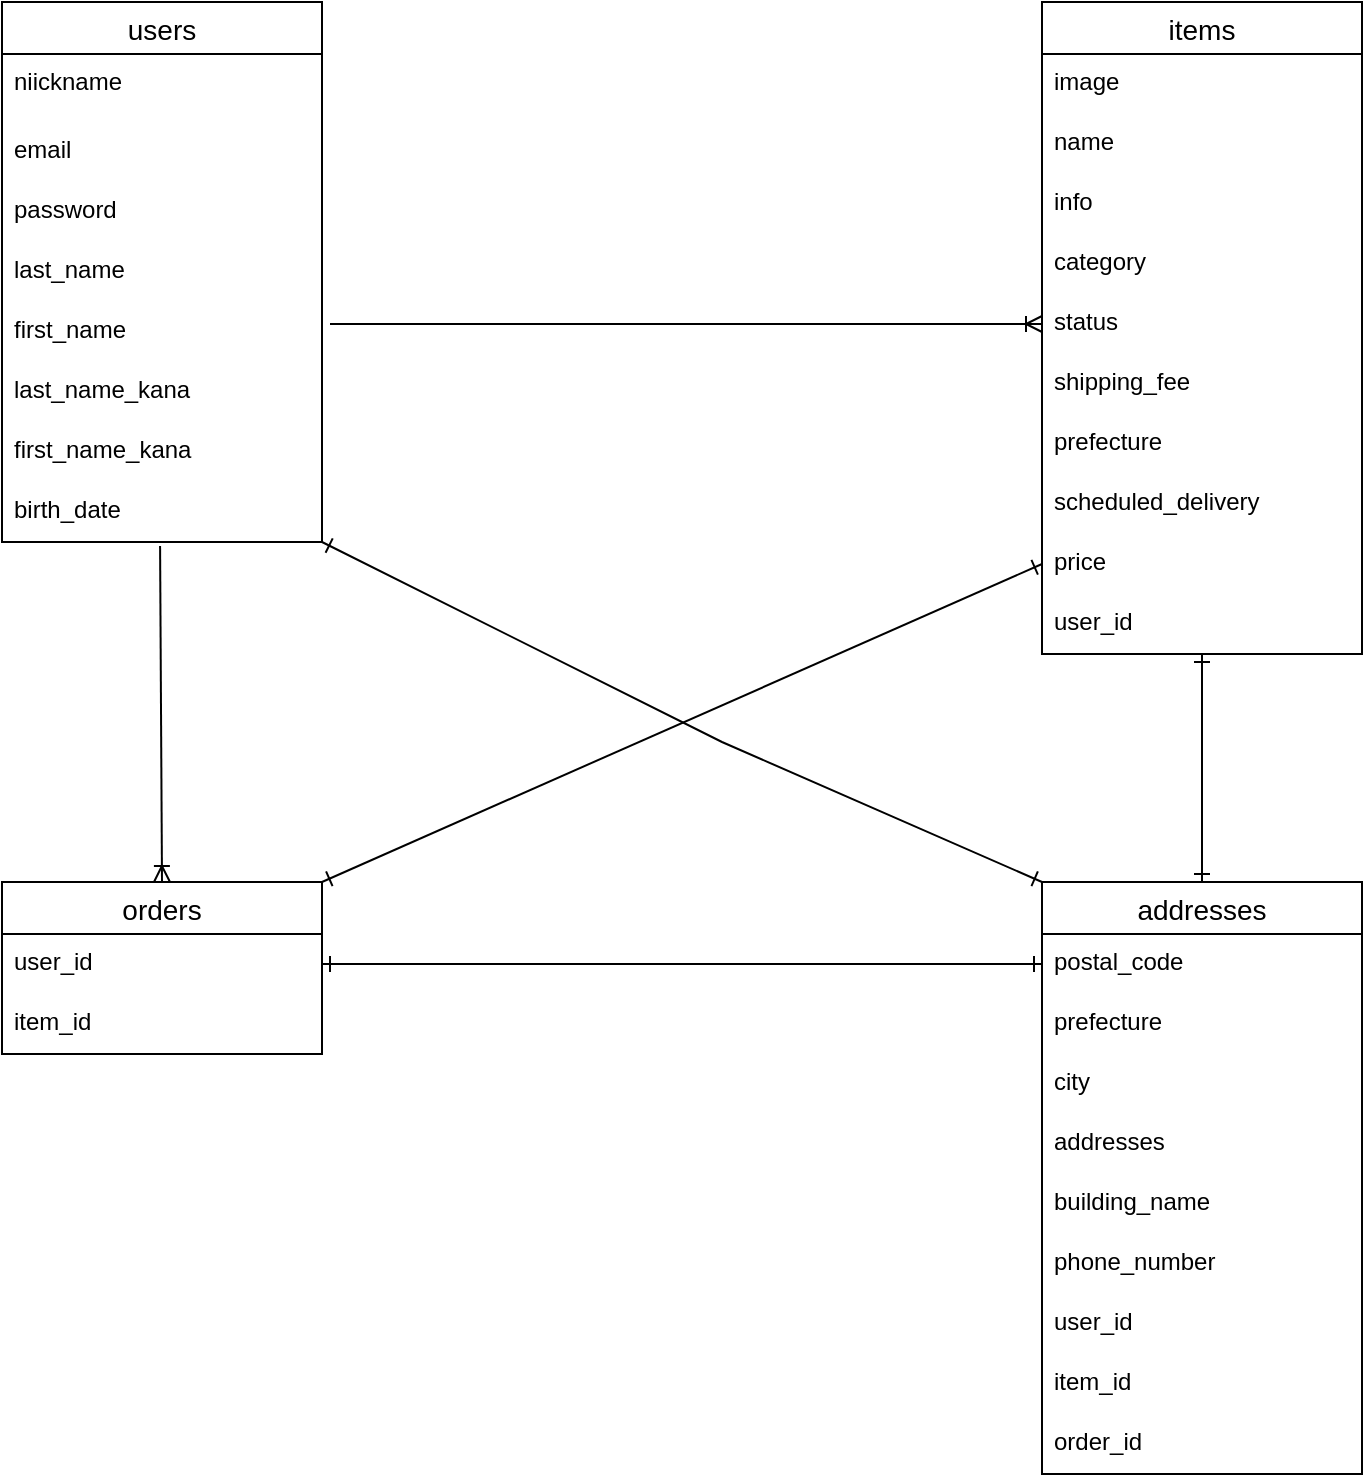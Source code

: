 <mxfile>
    <diagram id="-z1r_6T-mbnIagao4g7O" name="ページ1">
        <mxGraphModel dx="711" dy="599" grid="1" gridSize="10" guides="1" tooltips="1" connect="1" arrows="1" fold="1" page="1" pageScale="1" pageWidth="827" pageHeight="1169" math="0" shadow="0">
            <root>
                <mxCell id="0"/>
                <mxCell id="1" parent="0"/>
                <mxCell id="2" value="users" style="swimlane;fontStyle=0;childLayout=stackLayout;horizontal=1;startSize=26;horizontalStack=0;resizeParent=1;resizeParentMax=0;resizeLast=0;collapsible=1;marginBottom=0;align=center;fontSize=14;" parent="1" vertex="1">
                    <mxGeometry x="40" y="40" width="160" height="270" as="geometry"/>
                </mxCell>
                <mxCell id="4" value="niickname&#10;" style="text;strokeColor=none;fillColor=none;spacingLeft=4;spacingRight=4;overflow=hidden;rotatable=0;points=[[0,0.5],[1,0.5]];portConstraint=eastwest;fontSize=12;" parent="2" vertex="1">
                    <mxGeometry y="26" width="160" height="34" as="geometry"/>
                </mxCell>
                <mxCell id="8" value="email" style="text;strokeColor=none;fillColor=none;spacingLeft=4;spacingRight=4;overflow=hidden;rotatable=0;points=[[0,0.5],[1,0.5]];portConstraint=eastwest;fontSize=12;" parent="2" vertex="1">
                    <mxGeometry y="60" width="160" height="30" as="geometry"/>
                </mxCell>
                <mxCell id="7" value="password" style="text;strokeColor=none;fillColor=none;spacingLeft=4;spacingRight=4;overflow=hidden;rotatable=0;points=[[0,0.5],[1,0.5]];portConstraint=eastwest;fontSize=12;" parent="2" vertex="1">
                    <mxGeometry y="90" width="160" height="30" as="geometry"/>
                </mxCell>
                <mxCell id="9" value="last_name" style="text;strokeColor=none;fillColor=none;spacingLeft=4;spacingRight=4;overflow=hidden;rotatable=0;points=[[0,0.5],[1,0.5]];portConstraint=eastwest;fontSize=12;" parent="2" vertex="1">
                    <mxGeometry y="120" width="160" height="30" as="geometry"/>
                </mxCell>
                <mxCell id="10" value="first_name" style="text;strokeColor=none;fillColor=none;spacingLeft=4;spacingRight=4;overflow=hidden;rotatable=0;points=[[0,0.5],[1,0.5]];portConstraint=eastwest;fontSize=12;" parent="2" vertex="1">
                    <mxGeometry y="150" width="160" height="30" as="geometry"/>
                </mxCell>
                <mxCell id="12" value="last_name_kana" style="text;strokeColor=none;fillColor=none;spacingLeft=4;spacingRight=4;overflow=hidden;rotatable=0;points=[[0,0.5],[1,0.5]];portConstraint=eastwest;fontSize=12;" parent="2" vertex="1">
                    <mxGeometry y="180" width="160" height="30" as="geometry"/>
                </mxCell>
                <mxCell id="11" value="first_name_kana" style="text;strokeColor=none;fillColor=none;spacingLeft=4;spacingRight=4;overflow=hidden;rotatable=0;points=[[0,0.5],[1,0.5]];portConstraint=eastwest;fontSize=12;" parent="2" vertex="1">
                    <mxGeometry y="210" width="160" height="30" as="geometry"/>
                </mxCell>
                <mxCell id="13" value="birth_date" style="text;strokeColor=none;fillColor=none;spacingLeft=4;spacingRight=4;overflow=hidden;rotatable=0;points=[[0,0.5],[1,0.5]];portConstraint=eastwest;fontSize=12;" parent="2" vertex="1">
                    <mxGeometry y="240" width="160" height="30" as="geometry"/>
                </mxCell>
                <mxCell id="27" value="items" style="swimlane;fontStyle=0;childLayout=stackLayout;horizontal=1;startSize=26;horizontalStack=0;resizeParent=1;resizeParentMax=0;resizeLast=0;collapsible=1;marginBottom=0;align=center;fontSize=14;" parent="1" vertex="1">
                    <mxGeometry x="560" y="40" width="160" height="326" as="geometry"/>
                </mxCell>
                <mxCell id="28" value="image" style="text;strokeColor=none;fillColor=none;spacingLeft=4;spacingRight=4;overflow=hidden;rotatable=0;points=[[0,0.5],[1,0.5]];portConstraint=eastwest;fontSize=12;" parent="27" vertex="1">
                    <mxGeometry y="26" width="160" height="30" as="geometry"/>
                </mxCell>
                <mxCell id="29" value="name" style="text;strokeColor=none;fillColor=none;spacingLeft=4;spacingRight=4;overflow=hidden;rotatable=0;points=[[0,0.5],[1,0.5]];portConstraint=eastwest;fontSize=12;" parent="27" vertex="1">
                    <mxGeometry y="56" width="160" height="30" as="geometry"/>
                </mxCell>
                <mxCell id="33" value="info" style="text;strokeColor=none;fillColor=none;spacingLeft=4;spacingRight=4;overflow=hidden;rotatable=0;points=[[0,0.5],[1,0.5]];portConstraint=eastwest;fontSize=12;" parent="27" vertex="1">
                    <mxGeometry y="86" width="160" height="30" as="geometry"/>
                </mxCell>
                <mxCell id="36" value="category" style="text;strokeColor=none;fillColor=none;spacingLeft=4;spacingRight=4;overflow=hidden;rotatable=0;points=[[0,0.5],[1,0.5]];portConstraint=eastwest;fontSize=12;" parent="27" vertex="1">
                    <mxGeometry y="116" width="160" height="30" as="geometry"/>
                </mxCell>
                <mxCell id="34" value="status" style="text;strokeColor=none;fillColor=none;spacingLeft=4;spacingRight=4;overflow=hidden;rotatable=0;points=[[0,0.5],[1,0.5]];portConstraint=eastwest;fontSize=12;" parent="27" vertex="1">
                    <mxGeometry y="146" width="160" height="30" as="geometry"/>
                </mxCell>
                <mxCell id="37" value="shipping_fee" style="text;strokeColor=none;fillColor=none;spacingLeft=4;spacingRight=4;overflow=hidden;rotatable=0;points=[[0,0.5],[1,0.5]];portConstraint=eastwest;fontSize=12;" parent="27" vertex="1">
                    <mxGeometry y="176" width="160" height="30" as="geometry"/>
                </mxCell>
                <mxCell id="32" value="prefecture" style="text;strokeColor=none;fillColor=none;spacingLeft=4;spacingRight=4;overflow=hidden;rotatable=0;points=[[0,0.5],[1,0.5]];portConstraint=eastwest;fontSize=12;" parent="27" vertex="1">
                    <mxGeometry y="206" width="160" height="30" as="geometry"/>
                </mxCell>
                <mxCell id="31" value="scheduled_delivery" style="text;strokeColor=none;fillColor=none;spacingLeft=4;spacingRight=4;overflow=hidden;rotatable=0;points=[[0,0.5],[1,0.5]];portConstraint=eastwest;fontSize=12;" parent="27" vertex="1">
                    <mxGeometry y="236" width="160" height="30" as="geometry"/>
                </mxCell>
                <mxCell id="30" value="price" style="text;strokeColor=none;fillColor=none;spacingLeft=4;spacingRight=4;overflow=hidden;rotatable=0;points=[[0,0.5],[1,0.5]];portConstraint=eastwest;fontSize=12;" parent="27" vertex="1">
                    <mxGeometry y="266" width="160" height="30" as="geometry"/>
                </mxCell>
                <mxCell id="60" value="user_id" style="text;strokeColor=none;fillColor=none;spacingLeft=4;spacingRight=4;overflow=hidden;rotatable=0;points=[[0,0.5],[1,0.5]];portConstraint=eastwest;fontSize=12;" parent="27" vertex="1">
                    <mxGeometry y="296" width="160" height="30" as="geometry"/>
                </mxCell>
                <mxCell id="42" value="orders" style="swimlane;fontStyle=0;childLayout=stackLayout;horizontal=1;startSize=26;horizontalStack=0;resizeParent=1;resizeParentMax=0;resizeLast=0;collapsible=1;marginBottom=0;align=center;fontSize=14;" parent="1" vertex="1">
                    <mxGeometry x="40" y="480" width="160" height="86" as="geometry"/>
                </mxCell>
                <mxCell id="61" value="user_id" style="text;strokeColor=none;fillColor=none;spacingLeft=4;spacingRight=4;overflow=hidden;rotatable=0;points=[[0,0.5],[1,0.5]];portConstraint=eastwest;fontSize=12;" parent="42" vertex="1">
                    <mxGeometry y="26" width="160" height="30" as="geometry"/>
                </mxCell>
                <mxCell id="63" value="item_id" style="text;strokeColor=none;fillColor=none;spacingLeft=4;spacingRight=4;overflow=hidden;rotatable=0;points=[[0,0.5],[1,0.5]];portConstraint=eastwest;fontSize=12;" parent="42" vertex="1">
                    <mxGeometry y="56" width="160" height="30" as="geometry"/>
                </mxCell>
                <mxCell id="54" value="" style="edgeStyle=entityRelationEdgeStyle;fontSize=12;html=1;endArrow=ERoneToMany;entryX=0;entryY=0.5;entryDx=0;entryDy=0;" parent="1" target="34" edge="1">
                    <mxGeometry width="100" height="100" relative="1" as="geometry">
                        <mxPoint x="204" y="201" as="sourcePoint"/>
                        <mxPoint x="550" y="150" as="targetPoint"/>
                    </mxGeometry>
                </mxCell>
                <mxCell id="55" value="" style="fontSize=12;html=1;endArrow=ERone;startArrow=ERone;rounded=0;endFill=0;startFill=0;exitX=1;exitY=0;exitDx=0;exitDy=0;entryX=0;entryY=0.5;entryDx=0;entryDy=0;" parent="1" source="42" edge="1" target="30">
                    <mxGeometry width="100" height="100" relative="1" as="geometry">
                        <mxPoint x="200" y="521" as="sourcePoint"/>
                        <mxPoint x="558" y="363" as="targetPoint"/>
                        <Array as="points"/>
                    </mxGeometry>
                </mxCell>
                <mxCell id="59" value="" style="fontSize=12;html=1;endArrow=ERoneToMany;rounded=0;entryX=0.5;entryY=0;entryDx=0;entryDy=0;exitX=0.494;exitY=1.067;exitDx=0;exitDy=0;exitPerimeter=0;" parent="1" edge="1" target="42" source="13">
                    <mxGeometry width="100" height="100" relative="1" as="geometry">
                        <mxPoint x="120" y="370" as="sourcePoint"/>
                        <mxPoint x="355" y="480" as="targetPoint"/>
                    </mxGeometry>
                </mxCell>
                <mxCell id="69" value="addresses" style="swimlane;fontStyle=0;childLayout=stackLayout;horizontal=1;startSize=26;horizontalStack=0;resizeParent=1;resizeParentMax=0;resizeLast=0;collapsible=1;marginBottom=0;align=center;fontSize=14;" vertex="1" parent="1">
                    <mxGeometry x="560" y="480" width="160" height="296" as="geometry"/>
                </mxCell>
                <mxCell id="44" value="postal_code" style="text;strokeColor=none;fillColor=none;spacingLeft=4;spacingRight=4;overflow=hidden;rotatable=0;points=[[0,0.5],[1,0.5]];portConstraint=eastwest;fontSize=12;" parent="69" vertex="1">
                    <mxGeometry y="26" width="160" height="30" as="geometry"/>
                </mxCell>
                <mxCell id="45" value="prefecture" style="text;strokeColor=none;fillColor=none;spacingLeft=4;spacingRight=4;overflow=hidden;rotatable=0;points=[[0,0.5],[1,0.5]];portConstraint=eastwest;fontSize=12;" parent="69" vertex="1">
                    <mxGeometry y="56" width="160" height="30" as="geometry"/>
                </mxCell>
                <mxCell id="46" value="city" style="text;strokeColor=none;fillColor=none;spacingLeft=4;spacingRight=4;overflow=hidden;rotatable=0;points=[[0,0.5],[1,0.5]];portConstraint=eastwest;fontSize=12;" parent="69" vertex="1">
                    <mxGeometry y="86" width="160" height="30" as="geometry"/>
                </mxCell>
                <mxCell id="47" value="addresses" style="text;strokeColor=none;fillColor=none;spacingLeft=4;spacingRight=4;overflow=hidden;rotatable=0;points=[[0,0.5],[1,0.5]];portConstraint=eastwest;fontSize=12;" parent="69" vertex="1">
                    <mxGeometry y="116" width="160" height="30" as="geometry"/>
                </mxCell>
                <mxCell id="49" value="building_name" style="text;strokeColor=none;fillColor=none;spacingLeft=4;spacingRight=4;overflow=hidden;rotatable=0;points=[[0,0.5],[1,0.5]];portConstraint=eastwest;fontSize=12;" parent="69" vertex="1">
                    <mxGeometry y="146" width="160" height="30" as="geometry"/>
                </mxCell>
                <mxCell id="48" value="phone_number" style="text;strokeColor=none;fillColor=none;spacingLeft=4;spacingRight=4;overflow=hidden;rotatable=0;points=[[0,0.5],[1,0.5]];portConstraint=eastwest;fontSize=12;" parent="69" vertex="1">
                    <mxGeometry y="176" width="160" height="30" as="geometry"/>
                </mxCell>
                <mxCell id="70" value="user_id" style="text;strokeColor=none;fillColor=none;spacingLeft=4;spacingRight=4;overflow=hidden;rotatable=0;points=[[0,0.5],[1,0.5]];portConstraint=eastwest;fontSize=12;" vertex="1" parent="69">
                    <mxGeometry y="206" width="160" height="30" as="geometry"/>
                </mxCell>
                <mxCell id="71" value="item_id" style="text;strokeColor=none;fillColor=none;spacingLeft=4;spacingRight=4;overflow=hidden;rotatable=0;points=[[0,0.5],[1,0.5]];portConstraint=eastwest;fontSize=12;" vertex="1" parent="69">
                    <mxGeometry y="236" width="160" height="30" as="geometry"/>
                </mxCell>
                <mxCell id="72" value="order_id" style="text;strokeColor=none;fillColor=none;spacingLeft=4;spacingRight=4;overflow=hidden;rotatable=0;points=[[0,0.5],[1,0.5]];portConstraint=eastwest;fontSize=12;" vertex="1" parent="69">
                    <mxGeometry y="266" width="160" height="30" as="geometry"/>
                </mxCell>
                <mxCell id="73" value="" style="fontSize=12;html=1;endArrow=ERone;startArrow=ERone;rounded=0;endFill=0;startFill=0;entryX=0;entryY=0.5;entryDx=0;entryDy=0;exitX=0.5;exitY=0;exitDx=0;exitDy=0;" edge="1" parent="1" source="69">
                    <mxGeometry width="100" height="100" relative="1" as="geometry">
                        <mxPoint x="470" y="550" as="sourcePoint"/>
                        <mxPoint x="640" y="366" as="targetPoint"/>
                        <Array as="points">
                            <mxPoint x="640" y="430"/>
                        </Array>
                    </mxGeometry>
                </mxCell>
                <mxCell id="74" value="" style="fontSize=12;html=1;endArrow=ERone;startArrow=ERone;rounded=0;endFill=0;startFill=0;exitX=1;exitY=0.5;exitDx=0;exitDy=0;entryX=0;entryY=0.5;entryDx=0;entryDy=0;" edge="1" parent="1" source="61" target="44">
                    <mxGeometry width="100" height="100" relative="1" as="geometry">
                        <mxPoint x="210" y="550" as="sourcePoint"/>
                        <mxPoint x="540" y="580" as="targetPoint"/>
                        <Array as="points"/>
                    </mxGeometry>
                </mxCell>
                <mxCell id="75" value="" style="fontSize=12;html=1;endArrow=ERone;startArrow=ERone;rounded=0;endFill=0;startFill=0;exitX=1;exitY=1;exitDx=0;exitDy=0;entryX=0;entryY=0;entryDx=0;entryDy=0;exitPerimeter=0;" edge="1" parent="1" source="13" target="69">
                    <mxGeometry width="100" height="100" relative="1" as="geometry">
                        <mxPoint x="200" y="330" as="sourcePoint"/>
                        <mxPoint x="560" y="130" as="targetPoint"/>
                        <Array as="points">
                            <mxPoint x="400" y="410"/>
                        </Array>
                    </mxGeometry>
                </mxCell>
            </root>
        </mxGraphModel>
    </diagram>
</mxfile>